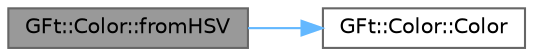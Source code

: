 digraph "GFt::Color::fromHSV"
{
 // LATEX_PDF_SIZE
  bgcolor="transparent";
  edge [fontname=Helvetica,fontsize=10,labelfontname=Helvetica,labelfontsize=10];
  node [fontname=Helvetica,fontsize=10,shape=box,height=0.2,width=0.4];
  rankdir="LR";
  Node1 [id="Node000001",label="GFt::Color::fromHSV",height=0.2,width=0.4,color="gray40", fillcolor="grey60", style="filled", fontcolor="black",tooltip="静态函数，从HSV颜色空间创建颜色"];
  Node1 -> Node2 [id="edge1_Node000001_Node000002",color="steelblue1",style="solid",tooltip=" "];
  Node2 [id="Node000002",label="GFt::Color::Color",height=0.2,width=0.4,color="grey40", fillcolor="white", style="filled",URL="$class_g_ft_1_1_color.html#aa9f6c6899c99af88d5850cc1a5d3b051",tooltip="构造函数"];
}
